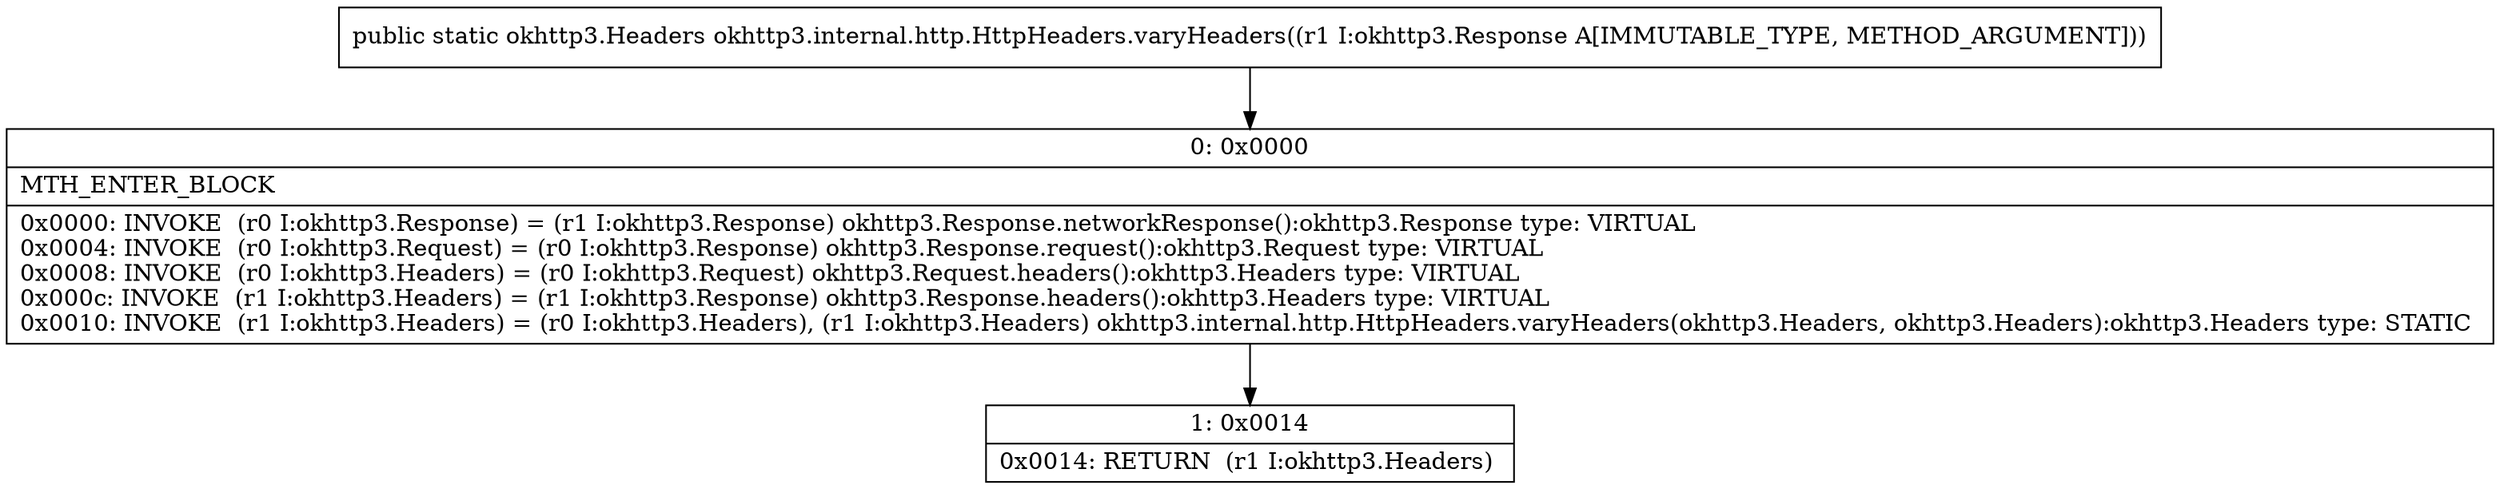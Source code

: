 digraph "CFG forokhttp3.internal.http.HttpHeaders.varyHeaders(Lokhttp3\/Response;)Lokhttp3\/Headers;" {
Node_0 [shape=record,label="{0\:\ 0x0000|MTH_ENTER_BLOCK\l|0x0000: INVOKE  (r0 I:okhttp3.Response) = (r1 I:okhttp3.Response) okhttp3.Response.networkResponse():okhttp3.Response type: VIRTUAL \l0x0004: INVOKE  (r0 I:okhttp3.Request) = (r0 I:okhttp3.Response) okhttp3.Response.request():okhttp3.Request type: VIRTUAL \l0x0008: INVOKE  (r0 I:okhttp3.Headers) = (r0 I:okhttp3.Request) okhttp3.Request.headers():okhttp3.Headers type: VIRTUAL \l0x000c: INVOKE  (r1 I:okhttp3.Headers) = (r1 I:okhttp3.Response) okhttp3.Response.headers():okhttp3.Headers type: VIRTUAL \l0x0010: INVOKE  (r1 I:okhttp3.Headers) = (r0 I:okhttp3.Headers), (r1 I:okhttp3.Headers) okhttp3.internal.http.HttpHeaders.varyHeaders(okhttp3.Headers, okhttp3.Headers):okhttp3.Headers type: STATIC \l}"];
Node_1 [shape=record,label="{1\:\ 0x0014|0x0014: RETURN  (r1 I:okhttp3.Headers) \l}"];
MethodNode[shape=record,label="{public static okhttp3.Headers okhttp3.internal.http.HttpHeaders.varyHeaders((r1 I:okhttp3.Response A[IMMUTABLE_TYPE, METHOD_ARGUMENT])) }"];
MethodNode -> Node_0;
Node_0 -> Node_1;
}

